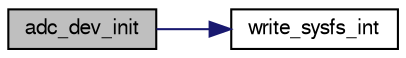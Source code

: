 digraph "adc_dev_init"
{
  edge [fontname="FreeSans",fontsize="10",labelfontname="FreeSans",labelfontsize="10"];
  node [fontname="FreeSans",fontsize="10",shape=record];
  rankdir="LR";
  Node1 [label="adc_dev_init",height=0.2,width=0.4,color="black", fillcolor="grey75", style="filled", fontcolor="black"];
  Node1 -> Node2 [color="midnightblue",fontsize="10",style="solid",fontname="FreeSans"];
  Node2 [label="write_sysfs_int",height=0.2,width=0.4,color="black", fillcolor="white", style="filled",URL="$linux_2mcu__periph_2adc__arch_8c.html#ad3e249549a50a2d6c16d1bb1ab3be7e9",tooltip="Write an int to a sysfs file. "];
}
